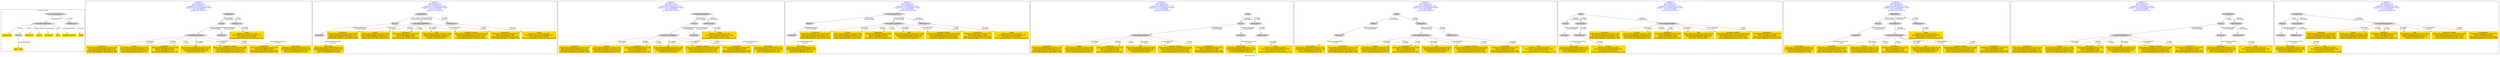 digraph n0 {
fontcolor="blue"
remincross="true"
label="s22-s-moca.xml"
subgraph cluster_0 {
label="1-correct model"
n2[style="filled",color="white",fillcolor="lightgray",label="CulturalHeritageObject1"];
n3[shape="plaintext",style="filled",fillcolor="gold",label="creationDate"];
n4[style="filled",color="white",fillcolor="lightgray",label="Person1"];
n5[shape="plaintext",style="filled",fillcolor="gold",label="Dimensions"];
n6[shape="plaintext",style="filled",fillcolor="gold",label="Process"];
n7[shape="plaintext",style="filled",fillcolor="gold",label="Provenance"];
n8[shape="plaintext",style="filled",fillcolor="gold",label="title"];
n9[shape="plaintext",style="filled",fillcolor="gold",label="Assension_Number"];
n10[shape="plaintext",style="filled",fillcolor="gold",label="Artist_Name"];
n11[style="filled",color="white",fillcolor="lightgray",label="EuropeanaAggregation1"];
n12[style="filled",color="white",fillcolor="lightgray",label="WebResource1"];
n13[shape="plaintext",style="filled",fillcolor="gold",label="image"];
}
subgraph cluster_1 {
label="candidate 0\nlink coherence:0.0\nnode coherence:0.0\nconfidence:0.6434759516117063\nmapping score:0.31865865053723547\ncost:1200.030006\n-precision:0.5-recall:0.55"
n15[style="filled",color="white",fillcolor="lightgray",label="Person1"];
n16[style="filled",color="white",fillcolor="lightgray",label="CulturalHeritageObject1"];
n17[style="filled",color="white",fillcolor="lightgray",label="Document1"];
n18[style="filled",color="white",fillcolor="lightgray",label="Aggregation1"];
n19[style="filled",color="white",fillcolor="lightgray",label="WebResource1"];
n20[shape="plaintext",style="filled",fillcolor="gold",label="image\n[WebResource,classLink,0.926]\n[Document,columnSubClassOfLink,0.036]\n[Document,classLink,0.022]\n[CulturalHeritageObject,accessionNumber,0.016]"];
n21[shape="plaintext",style="filled",fillcolor="gold",label="Provenance\n[CulturalHeritageObject,provenance,0.422]\n[Person,biographicalInformation,0.374]\n[CulturalHeritageObject,description,0.121]\n[CulturalHeritageObject,rightsHolder,0.084]"];
n22[shape="plaintext",style="filled",fillcolor="gold",label="Artist_Name\n[Document,columnSubClassOfLink,0.33]\n[CulturalHeritageObject,description,0.262]\n[CulturalHeritageObject,title,0.24]\n[Person,nameOfThePerson,0.168]"];
n23[shape="plaintext",style="filled",fillcolor="gold",label="Process\n[CulturalHeritageObject,medium,0.784]\n[CulturalHeritageObject,description,0.18]\n[CulturalHeritageObject,extent,0.023]\n[Person,biographicalInformation,0.013]"];
n24[shape="plaintext",style="filled",fillcolor="gold",label="Dimensions\n[CulturalHeritageObject,extent,0.978]\n[Person,dateOfDeath,0.012]\n[Person,dateOfBirth,0.008]\n[Person,biographicalInformation,0.001]"];
n25[shape="plaintext",style="filled",fillcolor="gold",label="title\n[CulturalHeritageObject,description,0.522]\n[Person,biographicalInformation,0.25]\n[CulturalHeritageObject,title,0.13]\n[Document,classLink,0.097]"];
n26[shape="plaintext",style="filled",fillcolor="gold",label="Assension_Number\n[CulturalHeritageObject,accessionNumber,0.808]\n[CulturalHeritageObject,provenance,0.109]\n[Person,biographicalInformation,0.048]\n[CulturalHeritageObject,description,0.035]"];
n27[shape="plaintext",style="filled",fillcolor="gold",label="creationDate\n[CulturalHeritageObject,created,0.377]\n[Person,dateOfDeath,0.269]\n[Person,biographicalInformation,0.264]\n[CulturalHeritageObject,description,0.09]"];
}
subgraph cluster_2 {
label="candidate 1\nlink coherence:0.0\nnode coherence:0.0\nconfidence:0.6434759516117063\nmapping score:0.31865865053723547\ncost:1200.030006\n-precision:0.5-recall:0.55"
n29[style="filled",color="white",fillcolor="lightgray",label="Person1"];
n30[style="filled",color="white",fillcolor="lightgray",label="Document1"];
n31[style="filled",color="white",fillcolor="lightgray",label="Aggregation1"];
n32[style="filled",color="white",fillcolor="lightgray",label="CulturalHeritageObject1"];
n33[style="filled",color="white",fillcolor="lightgray",label="WebResource1"];
n34[shape="plaintext",style="filled",fillcolor="gold",label="image\n[WebResource,classLink,0.926]\n[Document,columnSubClassOfLink,0.036]\n[Document,classLink,0.022]\n[CulturalHeritageObject,accessionNumber,0.016]"];
n35[shape="plaintext",style="filled",fillcolor="gold",label="Provenance\n[CulturalHeritageObject,provenance,0.422]\n[Person,biographicalInformation,0.374]\n[CulturalHeritageObject,description,0.121]\n[CulturalHeritageObject,rightsHolder,0.084]"];
n36[shape="plaintext",style="filled",fillcolor="gold",label="Artist_Name\n[Document,columnSubClassOfLink,0.33]\n[CulturalHeritageObject,description,0.262]\n[CulturalHeritageObject,title,0.24]\n[Person,nameOfThePerson,0.168]"];
n37[shape="plaintext",style="filled",fillcolor="gold",label="Process\n[CulturalHeritageObject,medium,0.784]\n[CulturalHeritageObject,description,0.18]\n[CulturalHeritageObject,extent,0.023]\n[Person,biographicalInformation,0.013]"];
n38[shape="plaintext",style="filled",fillcolor="gold",label="Dimensions\n[CulturalHeritageObject,extent,0.978]\n[Person,dateOfDeath,0.012]\n[Person,dateOfBirth,0.008]\n[Person,biographicalInformation,0.001]"];
n39[shape="plaintext",style="filled",fillcolor="gold",label="title\n[CulturalHeritageObject,description,0.522]\n[Person,biographicalInformation,0.25]\n[CulturalHeritageObject,title,0.13]\n[Document,classLink,0.097]"];
n40[shape="plaintext",style="filled",fillcolor="gold",label="Assension_Number\n[CulturalHeritageObject,accessionNumber,0.808]\n[CulturalHeritageObject,provenance,0.109]\n[Person,biographicalInformation,0.048]\n[CulturalHeritageObject,description,0.035]"];
n41[shape="plaintext",style="filled",fillcolor="gold",label="creationDate\n[CulturalHeritageObject,created,0.377]\n[Person,dateOfDeath,0.269]\n[Person,biographicalInformation,0.264]\n[CulturalHeritageObject,description,0.09]"];
}
subgraph cluster_3 {
label="candidate 2\nlink coherence:0.0\nnode coherence:0.0\nconfidence:0.6434759516117063\nmapping score:0.31865865053723547\ncost:1200.040009\n-precision:0.58-recall:0.64"
n43[style="filled",color="white",fillcolor="lightgray",label="Person1"];
n44[style="filled",color="white",fillcolor="lightgray",label="CulturalHeritageObject1"];
n45[style="filled",color="white",fillcolor="lightgray",label="Document1"];
n46[style="filled",color="white",fillcolor="lightgray",label="EuropeanaAggregation1"];
n47[style="filled",color="white",fillcolor="lightgray",label="WebResource1"];
n48[shape="plaintext",style="filled",fillcolor="gold",label="image\n[WebResource,classLink,0.926]\n[Document,columnSubClassOfLink,0.036]\n[Document,classLink,0.022]\n[CulturalHeritageObject,accessionNumber,0.016]"];
n49[shape="plaintext",style="filled",fillcolor="gold",label="Provenance\n[CulturalHeritageObject,provenance,0.422]\n[Person,biographicalInformation,0.374]\n[CulturalHeritageObject,description,0.121]\n[CulturalHeritageObject,rightsHolder,0.084]"];
n50[shape="plaintext",style="filled",fillcolor="gold",label="Artist_Name\n[Document,columnSubClassOfLink,0.33]\n[CulturalHeritageObject,description,0.262]\n[CulturalHeritageObject,title,0.24]\n[Person,nameOfThePerson,0.168]"];
n51[shape="plaintext",style="filled",fillcolor="gold",label="Process\n[CulturalHeritageObject,medium,0.784]\n[CulturalHeritageObject,description,0.18]\n[CulturalHeritageObject,extent,0.023]\n[Person,biographicalInformation,0.013]"];
n52[shape="plaintext",style="filled",fillcolor="gold",label="Dimensions\n[CulturalHeritageObject,extent,0.978]\n[Person,dateOfDeath,0.012]\n[Person,dateOfBirth,0.008]\n[Person,biographicalInformation,0.001]"];
n53[shape="plaintext",style="filled",fillcolor="gold",label="title\n[CulturalHeritageObject,description,0.522]\n[Person,biographicalInformation,0.25]\n[CulturalHeritageObject,title,0.13]\n[Document,classLink,0.097]"];
n54[shape="plaintext",style="filled",fillcolor="gold",label="Assension_Number\n[CulturalHeritageObject,accessionNumber,0.808]\n[CulturalHeritageObject,provenance,0.109]\n[Person,biographicalInformation,0.048]\n[CulturalHeritageObject,description,0.035]"];
n55[shape="plaintext",style="filled",fillcolor="gold",label="creationDate\n[CulturalHeritageObject,created,0.377]\n[Person,dateOfDeath,0.269]\n[Person,biographicalInformation,0.264]\n[CulturalHeritageObject,description,0.09]"];
}
subgraph cluster_4 {
label="candidate 3\nlink coherence:0.0\nnode coherence:0.0\nconfidence:0.6434759516117063\nmapping score:0.31865865053723547\ncost:1200.040009\n-precision:0.58-recall:0.64"
n57[style="filled",color="white",fillcolor="lightgray",label="Person1"];
n58[style="filled",color="white",fillcolor="lightgray",label="Document1"];
n59[style="filled",color="white",fillcolor="lightgray",label="EuropeanaAggregation1"];
n60[style="filled",color="white",fillcolor="lightgray",label="CulturalHeritageObject1"];
n61[style="filled",color="white",fillcolor="lightgray",label="WebResource1"];
n62[shape="plaintext",style="filled",fillcolor="gold",label="image\n[WebResource,classLink,0.926]\n[Document,columnSubClassOfLink,0.036]\n[Document,classLink,0.022]\n[CulturalHeritageObject,accessionNumber,0.016]"];
n63[shape="plaintext",style="filled",fillcolor="gold",label="Provenance\n[CulturalHeritageObject,provenance,0.422]\n[Person,biographicalInformation,0.374]\n[CulturalHeritageObject,description,0.121]\n[CulturalHeritageObject,rightsHolder,0.084]"];
n64[shape="plaintext",style="filled",fillcolor="gold",label="Artist_Name\n[Document,columnSubClassOfLink,0.33]\n[CulturalHeritageObject,description,0.262]\n[CulturalHeritageObject,title,0.24]\n[Person,nameOfThePerson,0.168]"];
n65[shape="plaintext",style="filled",fillcolor="gold",label="Process\n[CulturalHeritageObject,medium,0.784]\n[CulturalHeritageObject,description,0.18]\n[CulturalHeritageObject,extent,0.023]\n[Person,biographicalInformation,0.013]"];
n66[shape="plaintext",style="filled",fillcolor="gold",label="Dimensions\n[CulturalHeritageObject,extent,0.978]\n[Person,dateOfDeath,0.012]\n[Person,dateOfBirth,0.008]\n[Person,biographicalInformation,0.001]"];
n67[shape="plaintext",style="filled",fillcolor="gold",label="title\n[CulturalHeritageObject,description,0.522]\n[Person,biographicalInformation,0.25]\n[CulturalHeritageObject,title,0.13]\n[Document,classLink,0.097]"];
n68[shape="plaintext",style="filled",fillcolor="gold",label="Assension_Number\n[CulturalHeritageObject,accessionNumber,0.808]\n[CulturalHeritageObject,provenance,0.109]\n[Person,biographicalInformation,0.048]\n[CulturalHeritageObject,description,0.035]"];
n69[shape="plaintext",style="filled",fillcolor="gold",label="creationDate\n[CulturalHeritageObject,created,0.377]\n[Person,dateOfDeath,0.269]\n[Person,biographicalInformation,0.264]\n[CulturalHeritageObject,description,0.09]"];
}
subgraph cluster_5 {
label="candidate 4\nlink coherence:0.0\nnode coherence:0.0\nconfidence:0.6434759516117063\nmapping score:0.31865865053723547\ncost:1300.030006\n-precision:0.46-recall:0.55"
n71[style="filled",color="white",fillcolor="lightgray",label="Person1"];
n72[style="filled",color="white",fillcolor="lightgray",label="CulturalHeritageObject1"];
n73[style="filled",color="white",fillcolor="lightgray",label="Document1"];
n74[style="filled",color="white",fillcolor="lightgray",label="Aggregation1"];
n75[style="filled",color="white",fillcolor="lightgray",label="WebResource1"];
n76[style="filled",color="white",fillcolor="lightgray",label="Proxy1"];
n77[shape="plaintext",style="filled",fillcolor="gold",label="image\n[WebResource,classLink,0.926]\n[Document,columnSubClassOfLink,0.036]\n[Document,classLink,0.022]\n[CulturalHeritageObject,accessionNumber,0.016]"];
n78[shape="plaintext",style="filled",fillcolor="gold",label="Provenance\n[CulturalHeritageObject,provenance,0.422]\n[Person,biographicalInformation,0.374]\n[CulturalHeritageObject,description,0.121]\n[CulturalHeritageObject,rightsHolder,0.084]"];
n79[shape="plaintext",style="filled",fillcolor="gold",label="Artist_Name\n[Document,columnSubClassOfLink,0.33]\n[CulturalHeritageObject,description,0.262]\n[CulturalHeritageObject,title,0.24]\n[Person,nameOfThePerson,0.168]"];
n80[shape="plaintext",style="filled",fillcolor="gold",label="Process\n[CulturalHeritageObject,medium,0.784]\n[CulturalHeritageObject,description,0.18]\n[CulturalHeritageObject,extent,0.023]\n[Person,biographicalInformation,0.013]"];
n81[shape="plaintext",style="filled",fillcolor="gold",label="Dimensions\n[CulturalHeritageObject,extent,0.978]\n[Person,dateOfDeath,0.012]\n[Person,dateOfBirth,0.008]\n[Person,biographicalInformation,0.001]"];
n82[shape="plaintext",style="filled",fillcolor="gold",label="title\n[CulturalHeritageObject,description,0.522]\n[Person,biographicalInformation,0.25]\n[CulturalHeritageObject,title,0.13]\n[Document,classLink,0.097]"];
n83[shape="plaintext",style="filled",fillcolor="gold",label="Assension_Number\n[CulturalHeritageObject,accessionNumber,0.808]\n[CulturalHeritageObject,provenance,0.109]\n[Person,biographicalInformation,0.048]\n[CulturalHeritageObject,description,0.035]"];
n84[shape="plaintext",style="filled",fillcolor="gold",label="creationDate\n[CulturalHeritageObject,created,0.377]\n[Person,dateOfDeath,0.269]\n[Person,biographicalInformation,0.264]\n[CulturalHeritageObject,description,0.09]"];
}
subgraph cluster_6 {
label="candidate 5\nlink coherence:0.0\nnode coherence:0.0\nconfidence:0.6434759516117063\nmapping score:0.31865865053723547\ncost:1300.030006\n-precision:0.46-recall:0.55"
n86[style="filled",color="white",fillcolor="lightgray",label="Person1"];
n87[style="filled",color="white",fillcolor="lightgray",label="Document1"];
n88[style="filled",color="white",fillcolor="lightgray",label="Aggregation1"];
n89[style="filled",color="white",fillcolor="lightgray",label="CulturalHeritageObject1"];
n90[style="filled",color="white",fillcolor="lightgray",label="WebResource1"];
n91[style="filled",color="white",fillcolor="lightgray",label="Proxy1"];
n92[shape="plaintext",style="filled",fillcolor="gold",label="image\n[WebResource,classLink,0.926]\n[Document,columnSubClassOfLink,0.036]\n[Document,classLink,0.022]\n[CulturalHeritageObject,accessionNumber,0.016]"];
n93[shape="plaintext",style="filled",fillcolor="gold",label="Provenance\n[CulturalHeritageObject,provenance,0.422]\n[Person,biographicalInformation,0.374]\n[CulturalHeritageObject,description,0.121]\n[CulturalHeritageObject,rightsHolder,0.084]"];
n94[shape="plaintext",style="filled",fillcolor="gold",label="Artist_Name\n[Document,columnSubClassOfLink,0.33]\n[CulturalHeritageObject,description,0.262]\n[CulturalHeritageObject,title,0.24]\n[Person,nameOfThePerson,0.168]"];
n95[shape="plaintext",style="filled",fillcolor="gold",label="Process\n[CulturalHeritageObject,medium,0.784]\n[CulturalHeritageObject,description,0.18]\n[CulturalHeritageObject,extent,0.023]\n[Person,biographicalInformation,0.013]"];
n96[shape="plaintext",style="filled",fillcolor="gold",label="Dimensions\n[CulturalHeritageObject,extent,0.978]\n[Person,dateOfDeath,0.012]\n[Person,dateOfBirth,0.008]\n[Person,biographicalInformation,0.001]"];
n97[shape="plaintext",style="filled",fillcolor="gold",label="title\n[CulturalHeritageObject,description,0.522]\n[Person,biographicalInformation,0.25]\n[CulturalHeritageObject,title,0.13]\n[Document,classLink,0.097]"];
n98[shape="plaintext",style="filled",fillcolor="gold",label="Assension_Number\n[CulturalHeritageObject,accessionNumber,0.808]\n[CulturalHeritageObject,provenance,0.109]\n[Person,biographicalInformation,0.048]\n[CulturalHeritageObject,description,0.035]"];
n99[shape="plaintext",style="filled",fillcolor="gold",label="creationDate\n[CulturalHeritageObject,created,0.377]\n[Person,dateOfDeath,0.269]\n[Person,biographicalInformation,0.264]\n[CulturalHeritageObject,description,0.09]"];
}
subgraph cluster_7 {
label="candidate 6\nlink coherence:0.0\nnode coherence:0.0\nconfidence:0.6434759516117063\nmapping score:0.31865865053723547\ncost:1300.030006\n-precision:0.46-recall:0.55"
n101[style="filled",color="white",fillcolor="lightgray",label="Person1"];
n102[style="filled",color="white",fillcolor="lightgray",label="Document1"];
n103[style="filled",color="white",fillcolor="lightgray",label="Aggregation1"];
n104[style="filled",color="white",fillcolor="lightgray",label="WebResource1"];
n105[style="filled",color="white",fillcolor="lightgray",label="Proxy1"];
n106[style="filled",color="white",fillcolor="lightgray",label="CulturalHeritageObject1"];
n107[shape="plaintext",style="filled",fillcolor="gold",label="image\n[WebResource,classLink,0.926]\n[Document,columnSubClassOfLink,0.036]\n[Document,classLink,0.022]\n[CulturalHeritageObject,accessionNumber,0.016]"];
n108[shape="plaintext",style="filled",fillcolor="gold",label="Provenance\n[CulturalHeritageObject,provenance,0.422]\n[Person,biographicalInformation,0.374]\n[CulturalHeritageObject,description,0.121]\n[CulturalHeritageObject,rightsHolder,0.084]"];
n109[shape="plaintext",style="filled",fillcolor="gold",label="Artist_Name\n[Document,columnSubClassOfLink,0.33]\n[CulturalHeritageObject,description,0.262]\n[CulturalHeritageObject,title,0.24]\n[Person,nameOfThePerson,0.168]"];
n110[shape="plaintext",style="filled",fillcolor="gold",label="Process\n[CulturalHeritageObject,medium,0.784]\n[CulturalHeritageObject,description,0.18]\n[CulturalHeritageObject,extent,0.023]\n[Person,biographicalInformation,0.013]"];
n111[shape="plaintext",style="filled",fillcolor="gold",label="Dimensions\n[CulturalHeritageObject,extent,0.978]\n[Person,dateOfDeath,0.012]\n[Person,dateOfBirth,0.008]\n[Person,biographicalInformation,0.001]"];
n112[shape="plaintext",style="filled",fillcolor="gold",label="title\n[CulturalHeritageObject,description,0.522]\n[Person,biographicalInformation,0.25]\n[CulturalHeritageObject,title,0.13]\n[Document,classLink,0.097]"];
n113[shape="plaintext",style="filled",fillcolor="gold",label="Assension_Number\n[CulturalHeritageObject,accessionNumber,0.808]\n[CulturalHeritageObject,provenance,0.109]\n[Person,biographicalInformation,0.048]\n[CulturalHeritageObject,description,0.035]"];
n114[shape="plaintext",style="filled",fillcolor="gold",label="creationDate\n[CulturalHeritageObject,created,0.377]\n[Person,dateOfDeath,0.269]\n[Person,biographicalInformation,0.264]\n[CulturalHeritageObject,description,0.09]"];
}
subgraph cluster_8 {
label="candidate 7\nlink coherence:0.0\nnode coherence:0.0\nconfidence:0.6434759516117063\nmapping score:0.31865865053723547\ncost:1300.030006\n-precision:0.46-recall:0.55"
n116[style="filled",color="white",fillcolor="lightgray",label="Person1"];
n117[style="filled",color="white",fillcolor="lightgray",label="Document1"];
n118[style="filled",color="white",fillcolor="lightgray",label="ProvidedCHO1"];
n119[style="filled",color="white",fillcolor="lightgray",label="CulturalHeritageObject1"];
n120[style="filled",color="white",fillcolor="lightgray",label="Aggregation1"];
n121[style="filled",color="white",fillcolor="lightgray",label="WebResource1"];
n122[shape="plaintext",style="filled",fillcolor="gold",label="image\n[WebResource,classLink,0.926]\n[Document,columnSubClassOfLink,0.036]\n[Document,classLink,0.022]\n[CulturalHeritageObject,accessionNumber,0.016]"];
n123[shape="plaintext",style="filled",fillcolor="gold",label="Provenance\n[CulturalHeritageObject,provenance,0.422]\n[Person,biographicalInformation,0.374]\n[CulturalHeritageObject,description,0.121]\n[CulturalHeritageObject,rightsHolder,0.084]"];
n124[shape="plaintext",style="filled",fillcolor="gold",label="Artist_Name\n[Document,columnSubClassOfLink,0.33]\n[CulturalHeritageObject,description,0.262]\n[CulturalHeritageObject,title,0.24]\n[Person,nameOfThePerson,0.168]"];
n125[shape="plaintext",style="filled",fillcolor="gold",label="Process\n[CulturalHeritageObject,medium,0.784]\n[CulturalHeritageObject,description,0.18]\n[CulturalHeritageObject,extent,0.023]\n[Person,biographicalInformation,0.013]"];
n126[shape="plaintext",style="filled",fillcolor="gold",label="Dimensions\n[CulturalHeritageObject,extent,0.978]\n[Person,dateOfDeath,0.012]\n[Person,dateOfBirth,0.008]\n[Person,biographicalInformation,0.001]"];
n127[shape="plaintext",style="filled",fillcolor="gold",label="title\n[CulturalHeritageObject,description,0.522]\n[Person,biographicalInformation,0.25]\n[CulturalHeritageObject,title,0.13]\n[Document,classLink,0.097]"];
n128[shape="plaintext",style="filled",fillcolor="gold",label="Assension_Number\n[CulturalHeritageObject,accessionNumber,0.808]\n[CulturalHeritageObject,provenance,0.109]\n[Person,biographicalInformation,0.048]\n[CulturalHeritageObject,description,0.035]"];
n129[shape="plaintext",style="filled",fillcolor="gold",label="creationDate\n[CulturalHeritageObject,created,0.377]\n[Person,dateOfDeath,0.269]\n[Person,biographicalInformation,0.264]\n[CulturalHeritageObject,description,0.09]"];
}
subgraph cluster_9 {
label="candidate 8\nlink coherence:0.0\nnode coherence:0.0\nconfidence:0.6434759516117063\nmapping score:0.31865865053723547\ncost:1300.040009\n-precision:0.46-recall:0.55"
n131[style="filled",color="white",fillcolor="lightgray",label="Person1"];
n132[style="filled",color="white",fillcolor="lightgray",label="CulturalHeritageObject1"];
n133[style="filled",color="white",fillcolor="lightgray",label="Document1"];
n134[style="filled",color="white",fillcolor="lightgray",label="PhysicalThing1"];
n135[style="filled",color="white",fillcolor="lightgray",label="WebResource1"];
n136[style="filled",color="white",fillcolor="lightgray",label="ProvidedCHO1"];
n137[shape="plaintext",style="filled",fillcolor="gold",label="image\n[WebResource,classLink,0.926]\n[Document,columnSubClassOfLink,0.036]\n[Document,classLink,0.022]\n[CulturalHeritageObject,accessionNumber,0.016]"];
n138[shape="plaintext",style="filled",fillcolor="gold",label="Provenance\n[CulturalHeritageObject,provenance,0.422]\n[Person,biographicalInformation,0.374]\n[CulturalHeritageObject,description,0.121]\n[CulturalHeritageObject,rightsHolder,0.084]"];
n139[shape="plaintext",style="filled",fillcolor="gold",label="Artist_Name\n[Document,columnSubClassOfLink,0.33]\n[CulturalHeritageObject,description,0.262]\n[CulturalHeritageObject,title,0.24]\n[Person,nameOfThePerson,0.168]"];
n140[shape="plaintext",style="filled",fillcolor="gold",label="Process\n[CulturalHeritageObject,medium,0.784]\n[CulturalHeritageObject,description,0.18]\n[CulturalHeritageObject,extent,0.023]\n[Person,biographicalInformation,0.013]"];
n141[shape="plaintext",style="filled",fillcolor="gold",label="Dimensions\n[CulturalHeritageObject,extent,0.978]\n[Person,dateOfDeath,0.012]\n[Person,dateOfBirth,0.008]\n[Person,biographicalInformation,0.001]"];
n142[shape="plaintext",style="filled",fillcolor="gold",label="title\n[CulturalHeritageObject,description,0.522]\n[Person,biographicalInformation,0.25]\n[CulturalHeritageObject,title,0.13]\n[Document,classLink,0.097]"];
n143[shape="plaintext",style="filled",fillcolor="gold",label="Assension_Number\n[CulturalHeritageObject,accessionNumber,0.808]\n[CulturalHeritageObject,provenance,0.109]\n[Person,biographicalInformation,0.048]\n[CulturalHeritageObject,description,0.035]"];
n144[shape="plaintext",style="filled",fillcolor="gold",label="creationDate\n[CulturalHeritageObject,created,0.377]\n[Person,dateOfDeath,0.269]\n[Person,biographicalInformation,0.264]\n[CulturalHeritageObject,description,0.09]"];
}
subgraph cluster_10 {
label="candidate 9\nlink coherence:0.0\nnode coherence:0.0\nconfidence:0.6434759516117063\nmapping score:0.31865865053723547\ncost:1300.040009\n-precision:0.46-recall:0.55"
n146[style="filled",color="white",fillcolor="lightgray",label="Person1"];
n147[style="filled",color="white",fillcolor="lightgray",label="Document1"];
n148[style="filled",color="white",fillcolor="lightgray",label="PhysicalThing1"];
n149[style="filled",color="white",fillcolor="lightgray",label="WebResource1"];
n150[style="filled",color="white",fillcolor="lightgray",label="ProvidedCHO1"];
n151[style="filled",color="white",fillcolor="lightgray",label="CulturalHeritageObject1"];
n152[shape="plaintext",style="filled",fillcolor="gold",label="image\n[WebResource,classLink,0.926]\n[Document,columnSubClassOfLink,0.036]\n[Document,classLink,0.022]\n[CulturalHeritageObject,accessionNumber,0.016]"];
n153[shape="plaintext",style="filled",fillcolor="gold",label="Provenance\n[CulturalHeritageObject,provenance,0.422]\n[Person,biographicalInformation,0.374]\n[CulturalHeritageObject,description,0.121]\n[CulturalHeritageObject,rightsHolder,0.084]"];
n154[shape="plaintext",style="filled",fillcolor="gold",label="Artist_Name\n[Document,columnSubClassOfLink,0.33]\n[CulturalHeritageObject,description,0.262]\n[CulturalHeritageObject,title,0.24]\n[Person,nameOfThePerson,0.168]"];
n155[shape="plaintext",style="filled",fillcolor="gold",label="Process\n[CulturalHeritageObject,medium,0.784]\n[CulturalHeritageObject,description,0.18]\n[CulturalHeritageObject,extent,0.023]\n[Person,biographicalInformation,0.013]"];
n156[shape="plaintext",style="filled",fillcolor="gold",label="Dimensions\n[CulturalHeritageObject,extent,0.978]\n[Person,dateOfDeath,0.012]\n[Person,dateOfBirth,0.008]\n[Person,biographicalInformation,0.001]"];
n157[shape="plaintext",style="filled",fillcolor="gold",label="title\n[CulturalHeritageObject,description,0.522]\n[Person,biographicalInformation,0.25]\n[CulturalHeritageObject,title,0.13]\n[Document,classLink,0.097]"];
n158[shape="plaintext",style="filled",fillcolor="gold",label="Assension_Number\n[CulturalHeritageObject,accessionNumber,0.808]\n[CulturalHeritageObject,provenance,0.109]\n[Person,biographicalInformation,0.048]\n[CulturalHeritageObject,description,0.035]"];
n159[shape="plaintext",style="filled",fillcolor="gold",label="creationDate\n[CulturalHeritageObject,created,0.377]\n[Person,dateOfDeath,0.269]\n[Person,biographicalInformation,0.264]\n[CulturalHeritageObject,description,0.09]"];
}
n2 -> n3[color="brown",fontcolor="black",label="created"]
n2 -> n4[color="brown",fontcolor="black",label="creator"]
n2 -> n5[color="brown",fontcolor="black",label="extent"]
n2 -> n6[color="brown",fontcolor="black",label="medium"]
n2 -> n7[color="brown",fontcolor="black",label="provenance"]
n2 -> n8[color="brown",fontcolor="black",label="title"]
n2 -> n9[color="brown",fontcolor="black",label="accessionNumber"]
n4 -> n10[color="brown",fontcolor="black",label="nameOfThePerson"]
n11 -> n2[color="brown",fontcolor="black",label="aggregatedCHO"]
n11 -> n12[color="brown",fontcolor="black",label="hasView"]
n12 -> n13[color="brown",fontcolor="black",label="classLink"]
n15 -> n16[color="brown",fontcolor="black",label="mappingRelation\nw=100.010002"]
n15 -> n17[color="brown",fontcolor="black",label="workplaceHomepage\nw=100.010002"]
n18 -> n15[color="brown",fontcolor="black",label="dataProvider\nw=100.010002"]
n18 -> n19[color="brown",fontcolor="black",label="hasView\nw=100.0"]
n19 -> n20[color="brown",fontcolor="black",label="classLink\nw=100.0"]
n16 -> n21[color="brown",fontcolor="black",label="provenance\nw=100.0"]
n17 -> n22[color="brown",fontcolor="black",label="columnSubClassOfLink\nw=100.0"]
n16 -> n23[color="brown",fontcolor="black",label="medium\nw=100.0"]
n16 -> n24[color="brown",fontcolor="black",label="extent\nw=100.0"]
n16 -> n25[color="brown",fontcolor="black",label="description\nw=100.0"]
n16 -> n26[color="brown",fontcolor="black",label="accessionNumber\nw=100.0"]
n16 -> n27[color="brown",fontcolor="black",label="created\nw=100.0"]
n29 -> n30[color="brown",fontcolor="black",label="workplaceHomepage\nw=100.010002"]
n31 -> n32[color="brown",fontcolor="black",label="aggregatedCHO\nw=100.010002"]
n31 -> n29[color="brown",fontcolor="black",label="dataProvider\nw=100.010002"]
n31 -> n33[color="brown",fontcolor="black",label="hasView\nw=100.0"]
n33 -> n34[color="brown",fontcolor="black",label="classLink\nw=100.0"]
n32 -> n35[color="brown",fontcolor="black",label="provenance\nw=100.0"]
n30 -> n36[color="brown",fontcolor="black",label="columnSubClassOfLink\nw=100.0"]
n32 -> n37[color="brown",fontcolor="black",label="medium\nw=100.0"]
n32 -> n38[color="brown",fontcolor="black",label="extent\nw=100.0"]
n32 -> n39[color="brown",fontcolor="black",label="description\nw=100.0"]
n32 -> n40[color="brown",fontcolor="black",label="accessionNumber\nw=100.0"]
n32 -> n41[color="brown",fontcolor="black",label="created\nw=100.0"]
n43 -> n44[color="brown",fontcolor="black",label="mappingRelation\nw=100.010002"]
n43 -> n45[color="brown",fontcolor="black",label="workplaceHomepage\nw=100.010002"]
n46 -> n43[color="brown",fontcolor="black",label="dataProvider\nw=100.010002"]
n46 -> n47[color="brown",fontcolor="black",label="hasView\nw=100.010002"]
n47 -> n48[color="brown",fontcolor="black",label="classLink\nw=100.0"]
n44 -> n49[color="brown",fontcolor="black",label="provenance\nw=100.0"]
n45 -> n50[color="brown",fontcolor="black",label="columnSubClassOfLink\nw=100.0"]
n44 -> n51[color="brown",fontcolor="black",label="medium\nw=100.0"]
n44 -> n52[color="brown",fontcolor="black",label="extent\nw=100.0"]
n44 -> n53[color="brown",fontcolor="black",label="description\nw=100.0"]
n44 -> n54[color="brown",fontcolor="black",label="accessionNumber\nw=100.0"]
n44 -> n55[color="brown",fontcolor="black",label="created\nw=100.0"]
n57 -> n58[color="brown",fontcolor="black",label="workplaceHomepage\nw=100.010002"]
n59 -> n60[color="brown",fontcolor="black",label="isAnnotationOf\nw=100.010002"]
n59 -> n57[color="brown",fontcolor="black",label="dataProvider\nw=100.010002"]
n59 -> n61[color="brown",fontcolor="black",label="hasView\nw=100.010002"]
n61 -> n62[color="brown",fontcolor="black",label="classLink\nw=100.0"]
n60 -> n63[color="brown",fontcolor="black",label="provenance\nw=100.0"]
n58 -> n64[color="brown",fontcolor="black",label="columnSubClassOfLink\nw=100.0"]
n60 -> n65[color="brown",fontcolor="black",label="medium\nw=100.0"]
n60 -> n66[color="brown",fontcolor="black",label="extent\nw=100.0"]
n60 -> n67[color="brown",fontcolor="black",label="description\nw=100.0"]
n60 -> n68[color="brown",fontcolor="black",label="accessionNumber\nw=100.0"]
n60 -> n69[color="brown",fontcolor="black",label="created\nw=100.0"]
n71 -> n72[color="brown",fontcolor="black",label="mappingRelation\nw=100.010002"]
n71 -> n73[color="brown",fontcolor="black",label="workplaceHomepage\nw=100.010002"]
n74 -> n75[color="brown",fontcolor="black",label="hasView\nw=100.0"]
n76 -> n71[color="brown",fontcolor="black",label="hasType\nw=100.010002"]
n76 -> n74[color="brown",fontcolor="black",label="proxyIn\nw=100.0"]
n75 -> n77[color="brown",fontcolor="black",label="classLink\nw=100.0"]
n72 -> n78[color="brown",fontcolor="black",label="provenance\nw=100.0"]
n73 -> n79[color="brown",fontcolor="black",label="columnSubClassOfLink\nw=100.0"]
n72 -> n80[color="brown",fontcolor="black",label="medium\nw=100.0"]
n72 -> n81[color="brown",fontcolor="black",label="extent\nw=100.0"]
n72 -> n82[color="brown",fontcolor="black",label="description\nw=100.0"]
n72 -> n83[color="brown",fontcolor="black",label="accessionNumber\nw=100.0"]
n72 -> n84[color="brown",fontcolor="black",label="created\nw=100.0"]
n86 -> n87[color="brown",fontcolor="black",label="workplaceHomepage\nw=100.010002"]
n88 -> n89[color="brown",fontcolor="black",label="aggregatedCHO\nw=100.010002"]
n88 -> n90[color="brown",fontcolor="black",label="hasView\nw=100.0"]
n91 -> n86[color="brown",fontcolor="black",label="hasType\nw=100.010002"]
n91 -> n88[color="brown",fontcolor="black",label="proxyIn\nw=100.0"]
n90 -> n92[color="brown",fontcolor="black",label="classLink\nw=100.0"]
n89 -> n93[color="brown",fontcolor="black",label="provenance\nw=100.0"]
n87 -> n94[color="brown",fontcolor="black",label="columnSubClassOfLink\nw=100.0"]
n89 -> n95[color="brown",fontcolor="black",label="medium\nw=100.0"]
n89 -> n96[color="brown",fontcolor="black",label="extent\nw=100.0"]
n89 -> n97[color="brown",fontcolor="black",label="description\nw=100.0"]
n89 -> n98[color="brown",fontcolor="black",label="accessionNumber\nw=100.0"]
n89 -> n99[color="brown",fontcolor="black",label="created\nw=100.0"]
n101 -> n102[color="brown",fontcolor="black",label="workplaceHomepage\nw=100.010002"]
n103 -> n104[color="brown",fontcolor="black",label="hasView\nw=100.0"]
n105 -> n106[color="brown",fontcolor="black",label="hasType\nw=100.010002"]
n105 -> n101[color="brown",fontcolor="black",label="hasType\nw=100.010002"]
n105 -> n103[color="brown",fontcolor="black",label="proxyIn\nw=100.0"]
n104 -> n107[color="brown",fontcolor="black",label="classLink\nw=100.0"]
n106 -> n108[color="brown",fontcolor="black",label="provenance\nw=100.0"]
n102 -> n109[color="brown",fontcolor="black",label="columnSubClassOfLink\nw=100.0"]
n106 -> n110[color="brown",fontcolor="black",label="medium\nw=100.0"]
n106 -> n111[color="brown",fontcolor="black",label="extent\nw=100.0"]
n106 -> n112[color="brown",fontcolor="black",label="description\nw=100.0"]
n106 -> n113[color="brown",fontcolor="black",label="accessionNumber\nw=100.0"]
n106 -> n114[color="brown",fontcolor="black",label="created\nw=100.0"]
n116 -> n117[color="brown",fontcolor="black",label="workplaceHomepage\nw=100.010002"]
n118 -> n119[color="brown",fontcolor="black",label="hasType\nw=100.010002"]
n120 -> n116[color="brown",fontcolor="black",label="dataProvider\nw=100.010002"]
n120 -> n118[color="brown",fontcolor="black",label="aggregatedCHO\nw=100.0"]
n120 -> n121[color="brown",fontcolor="black",label="hasView\nw=100.0"]
n121 -> n122[color="brown",fontcolor="black",label="classLink\nw=100.0"]
n119 -> n123[color="brown",fontcolor="black",label="provenance\nw=100.0"]
n117 -> n124[color="brown",fontcolor="black",label="columnSubClassOfLink\nw=100.0"]
n119 -> n125[color="brown",fontcolor="black",label="medium\nw=100.0"]
n119 -> n126[color="brown",fontcolor="black",label="extent\nw=100.0"]
n119 -> n127[color="brown",fontcolor="black",label="description\nw=100.0"]
n119 -> n128[color="brown",fontcolor="black",label="accessionNumber\nw=100.0"]
n119 -> n129[color="brown",fontcolor="black",label="created\nw=100.0"]
n131 -> n132[color="brown",fontcolor="black",label="mappingRelation\nw=100.010002"]
n131 -> n133[color="brown",fontcolor="black",label="workplaceHomepage\nw=100.010002"]
n134 -> n135[color="brown",fontcolor="black",label="realizes\nw=100.010002"]
n136 -> n131[color="brown",fontcolor="black",label="sitter\nw=100.0"]
n136 -> n134[color="brown",fontcolor="black",label="hasType\nw=100.010002"]
n135 -> n137[color="brown",fontcolor="black",label="classLink\nw=100.0"]
n132 -> n138[color="brown",fontcolor="black",label="provenance\nw=100.0"]
n133 -> n139[color="brown",fontcolor="black",label="columnSubClassOfLink\nw=100.0"]
n132 -> n140[color="brown",fontcolor="black",label="medium\nw=100.0"]
n132 -> n141[color="brown",fontcolor="black",label="extent\nw=100.0"]
n132 -> n142[color="brown",fontcolor="black",label="description\nw=100.0"]
n132 -> n143[color="brown",fontcolor="black",label="accessionNumber\nw=100.0"]
n132 -> n144[color="brown",fontcolor="black",label="created\nw=100.0"]
n146 -> n147[color="brown",fontcolor="black",label="workplaceHomepage\nw=100.010002"]
n148 -> n149[color="brown",fontcolor="black",label="realizes\nw=100.010002"]
n150 -> n151[color="brown",fontcolor="black",label="hasType\nw=100.010002"]
n150 -> n146[color="brown",fontcolor="black",label="sitter\nw=100.0"]
n150 -> n148[color="brown",fontcolor="black",label="hasType\nw=100.010002"]
n149 -> n152[color="brown",fontcolor="black",label="classLink\nw=100.0"]
n151 -> n153[color="brown",fontcolor="black",label="provenance\nw=100.0"]
n147 -> n154[color="brown",fontcolor="black",label="columnSubClassOfLink\nw=100.0"]
n151 -> n155[color="brown",fontcolor="black",label="medium\nw=100.0"]
n151 -> n156[color="brown",fontcolor="black",label="extent\nw=100.0"]
n151 -> n157[color="brown",fontcolor="black",label="description\nw=100.0"]
n151 -> n158[color="brown",fontcolor="black",label="accessionNumber\nw=100.0"]
n151 -> n159[color="brown",fontcolor="black",label="created\nw=100.0"]
}
